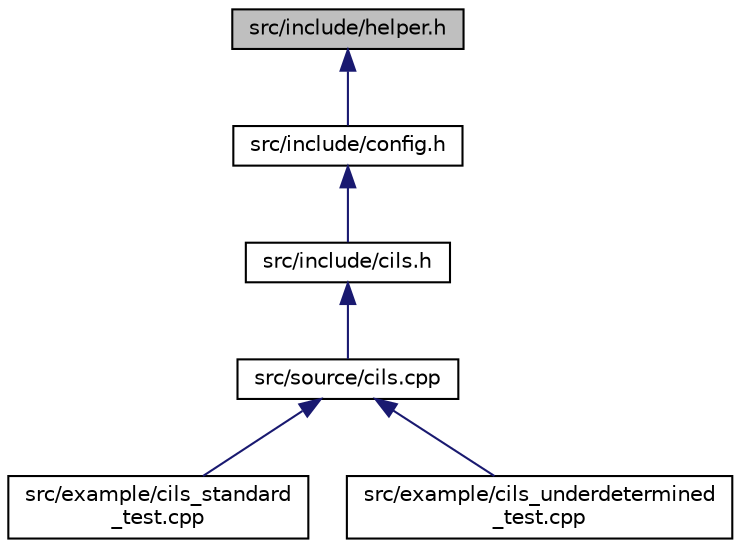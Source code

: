 digraph "src/include/helper.h"
{
 // LATEX_PDF_SIZE
  edge [fontname="Helvetica",fontsize="10",labelfontname="Helvetica",labelfontsize="10"];
  node [fontname="Helvetica",fontsize="10",shape=record];
  Node1 [label="src/include/helper.h",height=0.2,width=0.4,color="black", fillcolor="grey75", style="filled", fontcolor="black",tooltip="Computation of integer least square problem."];
  Node1 -> Node2 [dir="back",color="midnightblue",fontsize="10",style="solid"];
  Node2 [label="src/include/config.h",height=0.2,width=0.4,color="black", fillcolor="white", style="filled",URL="$config_8h.html",tooltip=" "];
  Node2 -> Node3 [dir="back",color="midnightblue",fontsize="10",style="solid"];
  Node3 [label="src/include/cils.h",height=0.2,width=0.4,color="black", fillcolor="white", style="filled",URL="$cils_8h.html",tooltip="Computation of integer least square problem."];
  Node3 -> Node4 [dir="back",color="midnightblue",fontsize="10",style="solid"];
  Node4 [label="src/source/cils.cpp",height=0.2,width=0.4,color="black", fillcolor="white", style="filled",URL="$cils_8cpp.html",tooltip=" "];
  Node4 -> Node5 [dir="back",color="midnightblue",fontsize="10",style="solid"];
  Node5 [label="src/example/cils_standard\l_test.cpp",height=0.2,width=0.4,color="black", fillcolor="white", style="filled",URL="$cils__standard__test_8cpp.html",tooltip=" "];
  Node4 -> Node6 [dir="back",color="midnightblue",fontsize="10",style="solid"];
  Node6 [label="src/example/cils_underdetermined\l_test.cpp",height=0.2,width=0.4,color="black", fillcolor="white", style="filled",URL="$cils__underdetermined__test_8cpp.html",tooltip=" "];
}
